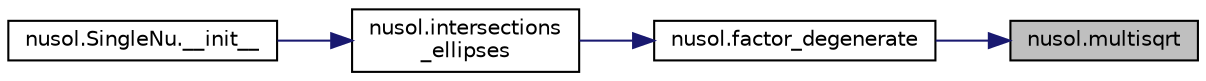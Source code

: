 digraph "nusol.multisqrt"
{
 // INTERACTIVE_SVG=YES
 // LATEX_PDF_SIZE
  edge [fontname="Helvetica",fontsize="10",labelfontname="Helvetica",labelfontsize="10"];
  node [fontname="Helvetica",fontsize="10",shape=record];
  rankdir="RL";
  Node1 [label="nusol.multisqrt",height=0.2,width=0.4,color="black", fillcolor="grey75", style="filled", fontcolor="black",tooltip=" "];
  Node1 -> Node2 [dir="back",color="midnightblue",fontsize="10",style="solid",fontname="Helvetica"];
  Node2 [label="nusol.factor_degenerate",height=0.2,width=0.4,color="black", fillcolor="white", style="filled",URL="$namespacenusol.html#ac3ee3d307b8f726772a064df077fe01f",tooltip=" "];
  Node2 -> Node3 [dir="back",color="midnightblue",fontsize="10",style="solid",fontname="Helvetica"];
  Node3 [label="nusol.intersections\l_ellipses",height=0.2,width=0.4,color="black", fillcolor="white", style="filled",URL="$namespacenusol.html#a76d07a88575c3aef5cc2e16fe062d57c",tooltip=" "];
  Node3 -> Node4 [dir="back",color="midnightblue",fontsize="10",style="solid",fontname="Helvetica"];
  Node4 [label="nusol.SingleNu.__init__",height=0.2,width=0.4,color="black", fillcolor="white", style="filled",URL="$classnusol_1_1_single_nu.html#afd4e5140dddde86c7e01e4ff735542e9",tooltip=" "];
}
